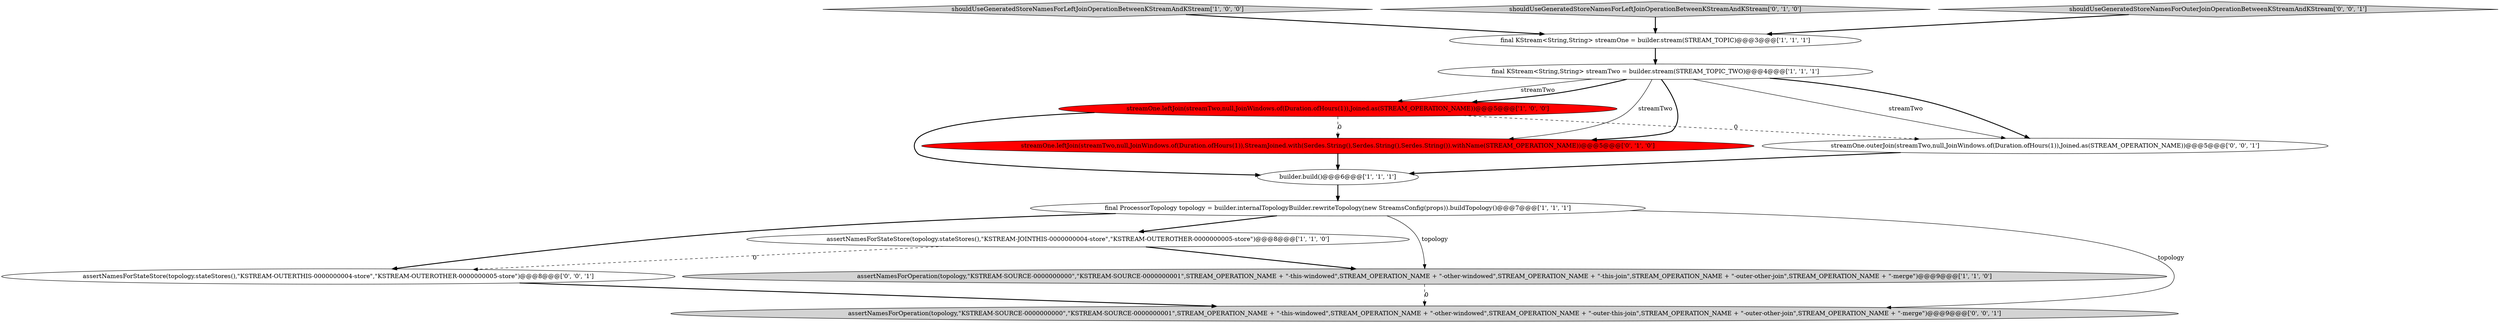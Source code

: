 digraph {
2 [style = filled, label = "streamOne.leftJoin(streamTwo,null,JoinWindows.of(Duration.ofHours(1)),Joined.as(STREAM_OPERATION_NAME))@@@5@@@['1', '0', '0']", fillcolor = red, shape = ellipse image = "AAA1AAABBB1BBB"];
7 [style = filled, label = "assertNamesForStateStore(topology.stateStores(),\"KSTREAM-JOINTHIS-0000000004-store\",\"KSTREAM-OUTEROTHER-0000000005-store\")@@@8@@@['1', '1', '0']", fillcolor = white, shape = ellipse image = "AAA0AAABBB1BBB"];
3 [style = filled, label = "shouldUseGeneratedStoreNamesForLeftJoinOperationBetweenKStreamAndKStream['1', '0', '0']", fillcolor = lightgray, shape = diamond image = "AAA0AAABBB1BBB"];
4 [style = filled, label = "final KStream<String,String> streamOne = builder.stream(STREAM_TOPIC)@@@3@@@['1', '1', '1']", fillcolor = white, shape = ellipse image = "AAA0AAABBB1BBB"];
6 [style = filled, label = "final KStream<String,String> streamTwo = builder.stream(STREAM_TOPIC_TWO)@@@4@@@['1', '1', '1']", fillcolor = white, shape = ellipse image = "AAA0AAABBB1BBB"];
8 [style = filled, label = "shouldUseGeneratedStoreNamesForLeftJoinOperationBetweenKStreamAndKStream['0', '1', '0']", fillcolor = lightgray, shape = diamond image = "AAA0AAABBB2BBB"];
12 [style = filled, label = "shouldUseGeneratedStoreNamesForOuterJoinOperationBetweenKStreamAndKStream['0', '0', '1']", fillcolor = lightgray, shape = diamond image = "AAA0AAABBB3BBB"];
13 [style = filled, label = "assertNamesForOperation(topology,\"KSTREAM-SOURCE-0000000000\",\"KSTREAM-SOURCE-0000000001\",STREAM_OPERATION_NAME + \"-this-windowed\",STREAM_OPERATION_NAME + \"-other-windowed\",STREAM_OPERATION_NAME + \"-outer-this-join\",STREAM_OPERATION_NAME + \"-outer-other-join\",STREAM_OPERATION_NAME + \"-merge\")@@@9@@@['0', '0', '1']", fillcolor = lightgray, shape = ellipse image = "AAA0AAABBB3BBB"];
9 [style = filled, label = "streamOne.leftJoin(streamTwo,null,JoinWindows.of(Duration.ofHours(1)),StreamJoined.with(Serdes.String(),Serdes.String(),Serdes.String()).withName(STREAM_OPERATION_NAME))@@@5@@@['0', '1', '0']", fillcolor = red, shape = ellipse image = "AAA1AAABBB2BBB"];
10 [style = filled, label = "assertNamesForStateStore(topology.stateStores(),\"KSTREAM-OUTERTHIS-0000000004-store\",\"KSTREAM-OUTEROTHER-0000000005-store\")@@@8@@@['0', '0', '1']", fillcolor = white, shape = ellipse image = "AAA0AAABBB3BBB"];
1 [style = filled, label = "assertNamesForOperation(topology,\"KSTREAM-SOURCE-0000000000\",\"KSTREAM-SOURCE-0000000001\",STREAM_OPERATION_NAME + \"-this-windowed\",STREAM_OPERATION_NAME + \"-other-windowed\",STREAM_OPERATION_NAME + \"-this-join\",STREAM_OPERATION_NAME + \"-outer-other-join\",STREAM_OPERATION_NAME + \"-merge\")@@@9@@@['1', '1', '0']", fillcolor = lightgray, shape = ellipse image = "AAA0AAABBB1BBB"];
5 [style = filled, label = "final ProcessorTopology topology = builder.internalTopologyBuilder.rewriteTopology(new StreamsConfig(props)).buildTopology()@@@7@@@['1', '1', '1']", fillcolor = white, shape = ellipse image = "AAA0AAABBB1BBB"];
0 [style = filled, label = "builder.build()@@@6@@@['1', '1', '1']", fillcolor = white, shape = ellipse image = "AAA0AAABBB1BBB"];
11 [style = filled, label = "streamOne.outerJoin(streamTwo,null,JoinWindows.of(Duration.ofHours(1)),Joined.as(STREAM_OPERATION_NAME))@@@5@@@['0', '0', '1']", fillcolor = white, shape = ellipse image = "AAA0AAABBB3BBB"];
5->10 [style = bold, label=""];
7->1 [style = bold, label=""];
9->0 [style = bold, label=""];
4->6 [style = bold, label=""];
6->2 [style = solid, label="streamTwo"];
6->11 [style = solid, label="streamTwo"];
6->9 [style = solid, label="streamTwo"];
5->1 [style = solid, label="topology"];
3->4 [style = bold, label=""];
5->13 [style = solid, label="topology"];
6->2 [style = bold, label=""];
1->13 [style = dashed, label="0"];
2->0 [style = bold, label=""];
11->0 [style = bold, label=""];
10->13 [style = bold, label=""];
12->4 [style = bold, label=""];
2->9 [style = dashed, label="0"];
6->11 [style = bold, label=""];
5->7 [style = bold, label=""];
2->11 [style = dashed, label="0"];
7->10 [style = dashed, label="0"];
8->4 [style = bold, label=""];
6->9 [style = bold, label=""];
0->5 [style = bold, label=""];
}
